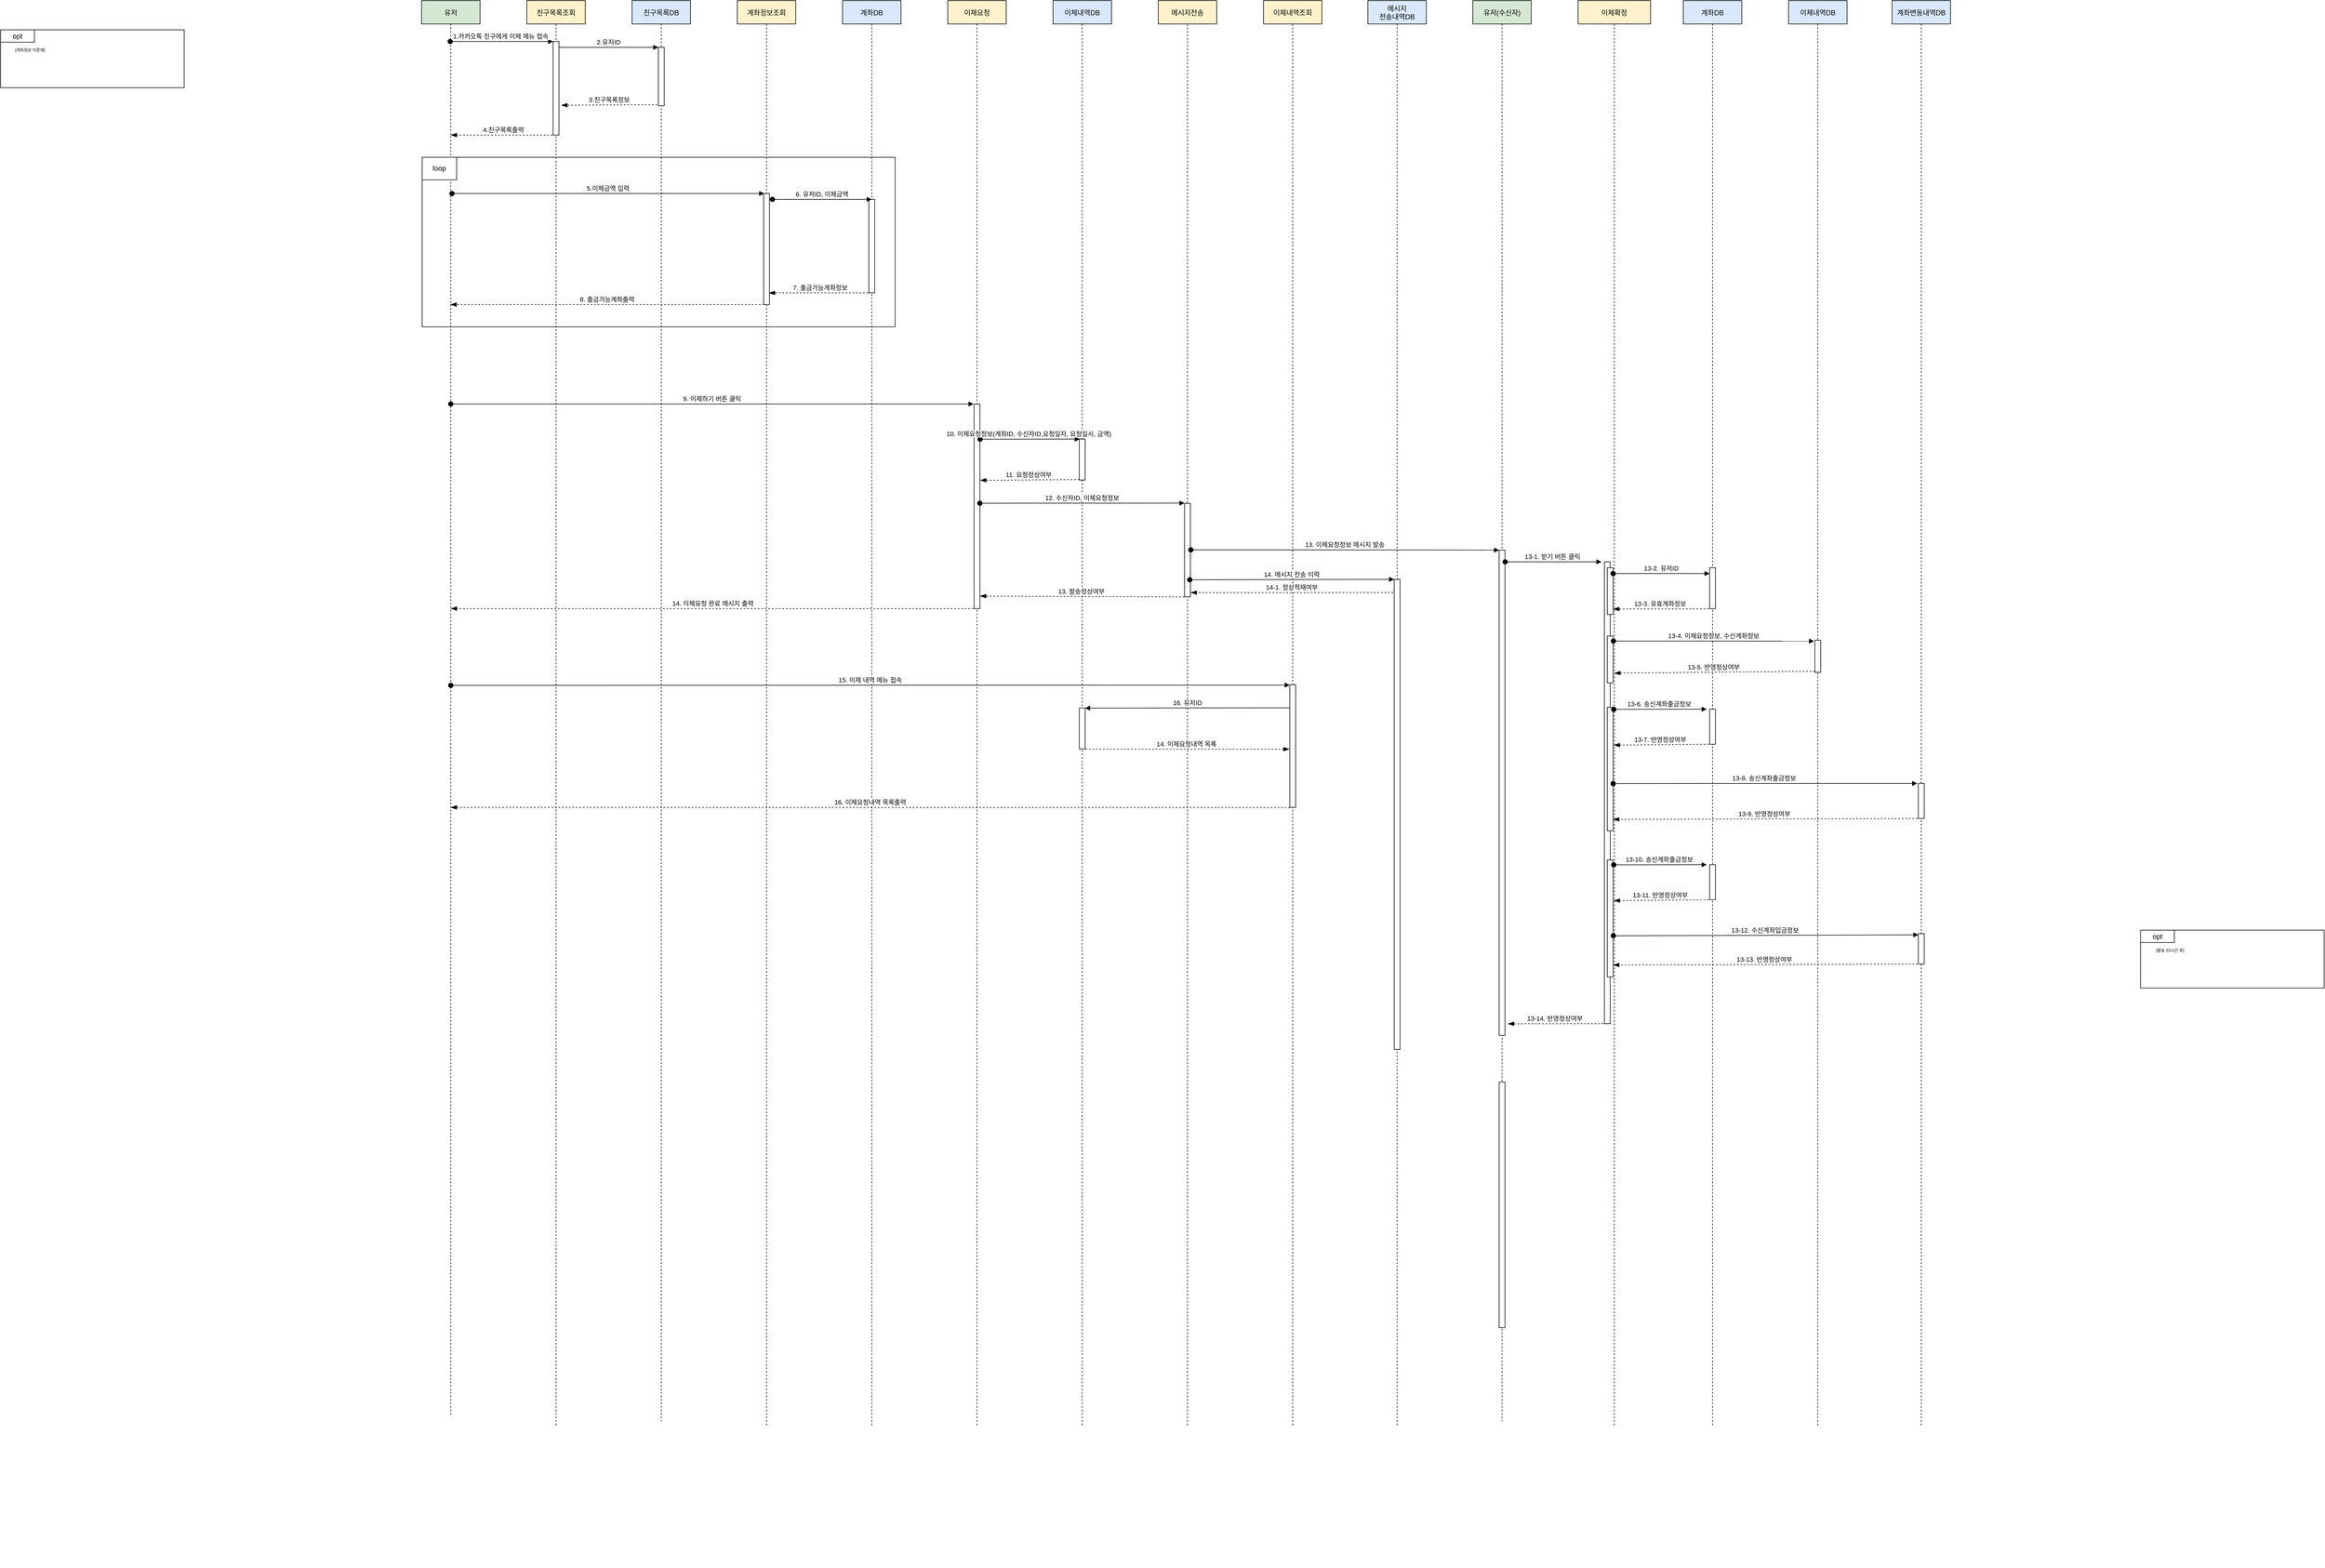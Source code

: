<mxfile version="20.3.2" type="github">
  <diagram id="kgpKYQtTHZ0yAKxKKP6v" name="Page-1">
    <mxGraphModel dx="4394" dy="1336" grid="1" gridSize="10" guides="1" tooltips="1" connect="1" arrows="1" fold="1" page="1" pageScale="1" pageWidth="850" pageHeight="1100" background="none" math="0" shadow="0">
      <root>
        <mxCell id="0" />
        <mxCell id="1" parent="0" />
        <mxCell id="3nuBFxr9cyL0pnOWT2aG-1" value="친구목록조회" style="shape=umlLifeline;perimeter=lifelinePerimeter;container=1;collapsible=0;recursiveResize=0;rounded=0;shadow=0;strokeWidth=1;fillColor=#fff2cc;strokeColor=default;" parent="1" vertex="1">
          <mxGeometry x="-200" y="80" width="100" height="2440" as="geometry" />
        </mxCell>
        <mxCell id="3nuBFxr9cyL0pnOWT2aG-2" value="" style="points=[];perimeter=orthogonalPerimeter;rounded=0;shadow=0;strokeWidth=1;" parent="3nuBFxr9cyL0pnOWT2aG-1" vertex="1">
          <mxGeometry x="45" y="70" width="10" height="160" as="geometry" />
        </mxCell>
        <mxCell id="3nuBFxr9cyL0pnOWT2aG-5" value="친구목록DB" style="shape=umlLifeline;perimeter=lifelinePerimeter;container=1;collapsible=0;recursiveResize=0;rounded=0;shadow=0;strokeWidth=1;fillColor=#dae8fc;strokeColor=default;" parent="1" vertex="1">
          <mxGeometry x="-20" y="80" width="100" height="2430" as="geometry" />
        </mxCell>
        <mxCell id="3nuBFxr9cyL0pnOWT2aG-6" value="" style="points=[];perimeter=orthogonalPerimeter;rounded=0;shadow=0;strokeWidth=1;" parent="3nuBFxr9cyL0pnOWT2aG-5" vertex="1">
          <mxGeometry x="45" y="80" width="10" height="100" as="geometry" />
        </mxCell>
        <mxCell id="3nuBFxr9cyL0pnOWT2aG-7" value="3.친구목록정보" style="verticalAlign=bottom;endArrow=blockThin;dashed=1;endSize=8;shadow=0;strokeWidth=1;exitX=-0.2;exitY=0.98;exitDx=0;exitDy=0;exitPerimeter=0;endFill=1;entryX=1.4;entryY=0.681;entryDx=0;entryDy=0;entryPerimeter=0;" parent="1" target="3nuBFxr9cyL0pnOWT2aG-2" edge="1">
          <mxGeometry relative="1" as="geometry">
            <mxPoint x="-140" y="258" as="targetPoint" />
            <mxPoint x="23" y="258" as="sourcePoint" />
          </mxGeometry>
        </mxCell>
        <mxCell id="3nuBFxr9cyL0pnOWT2aG-8" value="2.유저ID" style="verticalAlign=bottom;endArrow=block;entryX=0;entryY=0;shadow=0;strokeWidth=1;" parent="1" source="3nuBFxr9cyL0pnOWT2aG-2" target="3nuBFxr9cyL0pnOWT2aG-6" edge="1">
          <mxGeometry relative="1" as="geometry">
            <mxPoint x="-45" y="160" as="sourcePoint" />
          </mxGeometry>
        </mxCell>
        <mxCell id="CvV1-d97VzqDH3h47T7x-1" value="유저" style="shape=umlLifeline;perimeter=lifelinePerimeter;container=1;collapsible=0;recursiveResize=0;rounded=0;shadow=0;strokeWidth=1;fillColor=#d5e8d4;strokeColor=default;" vertex="1" parent="1">
          <mxGeometry x="-380" y="80" width="100" height="2420" as="geometry" />
        </mxCell>
        <mxCell id="CvV1-d97VzqDH3h47T7x-10" value="5.이체금액 입력" style="verticalAlign=bottom;startArrow=oval;endArrow=block;startSize=8;shadow=0;strokeWidth=1;exitX=0.4;exitY=0;exitDx=0;exitDy=0;exitPerimeter=0;entryX=0.1;entryY=0;entryDx=0;entryDy=0;entryPerimeter=0;" edge="1" parent="CvV1-d97VzqDH3h47T7x-1" target="CvV1-d97VzqDH3h47T7x-8">
          <mxGeometry relative="1" as="geometry">
            <mxPoint x="52" y="330" as="sourcePoint" />
            <mxPoint x="228" y="330" as="targetPoint" />
          </mxGeometry>
        </mxCell>
        <mxCell id="3nuBFxr9cyL0pnOWT2aG-3" value="1.카카오톡 친구에게 이체 메뉴 접속 " style="verticalAlign=bottom;startArrow=oval;endArrow=block;startSize=8;shadow=0;strokeWidth=1;exitX=0.4;exitY=0;exitDx=0;exitDy=0;exitPerimeter=0;" parent="1" target="3nuBFxr9cyL0pnOWT2aG-2" edge="1">
          <mxGeometry relative="1" as="geometry">
            <mxPoint x="-331" y="150" as="sourcePoint" />
          </mxGeometry>
        </mxCell>
        <mxCell id="CvV1-d97VzqDH3h47T7x-9" value="4.친구목록출력" style="verticalAlign=bottom;endArrow=blockThin;dashed=1;endSize=8;shadow=0;strokeWidth=1;endFill=1;" edge="1" parent="1" target="CvV1-d97VzqDH3h47T7x-1">
          <mxGeometry relative="1" as="geometry">
            <mxPoint x="-135" y="320" as="targetPoint" />
            <mxPoint x="-150" y="310" as="sourcePoint" />
          </mxGeometry>
        </mxCell>
        <mxCell id="CvV1-d97VzqDH3h47T7x-13" value="계좌정보조회" style="shape=umlLifeline;perimeter=lifelinePerimeter;container=1;collapsible=0;recursiveResize=0;rounded=0;shadow=0;strokeWidth=1;fillColor=#fff2cc;strokeColor=default;" vertex="1" parent="1">
          <mxGeometry x="160" y="80" width="100" height="2440" as="geometry" />
        </mxCell>
        <mxCell id="CvV1-d97VzqDH3h47T7x-8" value="" style="points=[];perimeter=orthogonalPerimeter;rounded=0;shadow=0;strokeWidth=1;" vertex="1" parent="CvV1-d97VzqDH3h47T7x-13">
          <mxGeometry x="45" y="330" width="10" height="190" as="geometry" />
        </mxCell>
        <mxCell id="CvV1-d97VzqDH3h47T7x-15" value="계좌DB" style="shape=umlLifeline;perimeter=lifelinePerimeter;container=1;collapsible=0;recursiveResize=0;rounded=0;shadow=0;strokeWidth=1;fillColor=#dae8fc;strokeColor=default;" vertex="1" parent="1">
          <mxGeometry x="340" y="80" width="100" height="2440" as="geometry" />
        </mxCell>
        <mxCell id="CvV1-d97VzqDH3h47T7x-16" value="" style="points=[];perimeter=orthogonalPerimeter;rounded=0;shadow=0;strokeWidth=1;" vertex="1" parent="CvV1-d97VzqDH3h47T7x-15">
          <mxGeometry x="45" y="340" width="10" height="160" as="geometry" />
        </mxCell>
        <mxCell id="CvV1-d97VzqDH3h47T7x-19" value="6. 유저ID, 이체금액" style="verticalAlign=bottom;startArrow=oval;endArrow=block;startSize=8;shadow=0;strokeWidth=1;entryX=0.5;entryY=0;entryDx=0;entryDy=0;entryPerimeter=0;" edge="1" parent="1" target="CvV1-d97VzqDH3h47T7x-16">
          <mxGeometry relative="1" as="geometry">
            <mxPoint x="220" y="420" as="sourcePoint" />
            <mxPoint x="774" y="450" as="targetPoint" />
          </mxGeometry>
        </mxCell>
        <mxCell id="CvV1-d97VzqDH3h47T7x-24" value="7. 출금가능계좌정보" style="verticalAlign=bottom;endArrow=blockThin;dashed=1;endSize=8;shadow=0;strokeWidth=1;entryX=0.9;entryY=0.869;entryDx=0;entryDy=0;entryPerimeter=0;exitX=0.5;exitY=1;exitDx=0;exitDy=0;exitPerimeter=0;endFill=1;" edge="1" parent="1">
          <mxGeometry relative="1" as="geometry">
            <mxPoint x="214" y="580.04" as="targetPoint" />
            <mxPoint x="390" y="580" as="sourcePoint" />
          </mxGeometry>
        </mxCell>
        <mxCell id="CvV1-d97VzqDH3h47T7x-25" value="8. 출금가능계좌출력" style="verticalAlign=bottom;endArrow=blockThin;dashed=1;endSize=8;shadow=0;strokeWidth=1;exitX=0.5;exitY=1;exitDx=0;exitDy=0;exitPerimeter=0;endFill=1;" edge="1" parent="1">
          <mxGeometry relative="1" as="geometry">
            <mxPoint x="-330.5" y="600" as="targetPoint" />
            <mxPoint x="206" y="600" as="sourcePoint" />
          </mxGeometry>
        </mxCell>
        <mxCell id="CvV1-d97VzqDH3h47T7x-55" value="" style="group" vertex="1" connectable="0" parent="1">
          <mxGeometry x="-379" y="348" width="809" height="290" as="geometry" />
        </mxCell>
        <mxCell id="CvV1-d97VzqDH3h47T7x-54" value="loop" style="whiteSpace=wrap;html=1;labelBackgroundColor=#FFFFFF;strokeWidth=1;fillColor=default;" vertex="1" parent="CvV1-d97VzqDH3h47T7x-55">
          <mxGeometry width="58.99" height="38.667" as="geometry" />
        </mxCell>
        <mxCell id="CvV1-d97VzqDH3h47T7x-53" value="" style="whiteSpace=wrap;html=1;labelBackgroundColor=#FFFFFF;strokeWidth=1;fillColor=none;" vertex="1" parent="CvV1-d97VzqDH3h47T7x-55">
          <mxGeometry width="809" height="290" as="geometry" />
        </mxCell>
        <mxCell id="CvV1-d97VzqDH3h47T7x-63" value="9. 이체하기 버튼 클릭" style="verticalAlign=bottom;startArrow=oval;endArrow=block;startSize=8;shadow=0;strokeWidth=1;exitX=0.4;exitY=0;exitDx=0;exitDy=0;exitPerimeter=0;entryX=-0.1;entryY=0;entryDx=0;entryDy=0;entryPerimeter=0;" edge="1" parent="1" target="CvV1-d97VzqDH3h47T7x-65">
          <mxGeometry relative="1" as="geometry">
            <mxPoint x="-330" y="770" as="sourcePoint" />
            <mxPoint x="-154" y="770" as="targetPoint" />
          </mxGeometry>
        </mxCell>
        <mxCell id="CvV1-d97VzqDH3h47T7x-77" value="14. 이체요청 완료 메시지 출력 " style="verticalAlign=bottom;endArrow=blockThin;dashed=1;endSize=8;shadow=0;strokeWidth=1;exitX=0.5;exitY=1;exitDx=0;exitDy=0;exitPerimeter=0;endFill=1;" edge="1" parent="1" source="CvV1-d97VzqDH3h47T7x-65" target="CvV1-d97VzqDH3h47T7x-1">
          <mxGeometry relative="1" as="geometry">
            <mxPoint x="392.0" y="1120.45" as="targetPoint" />
            <mxPoint x="740.85" y="1120" as="sourcePoint" />
          </mxGeometry>
        </mxCell>
        <mxCell id="CvV1-d97VzqDH3h47T7x-79" value="15. 이체 내역 메뉴 접속" style="verticalAlign=bottom;startArrow=oval;endArrow=block;startSize=8;shadow=0;strokeWidth=1;exitX=0.5;exitY=0.484;exitDx=0;exitDy=0;exitPerimeter=0;entryX=-0.015;entryY=0.004;entryDx=0;entryDy=0;entryPerimeter=0;" edge="1" parent="1" source="CvV1-d97VzqDH3h47T7x-1" target="CvV1-d97VzqDH3h47T7x-82">
          <mxGeometry relative="1" as="geometry">
            <mxPoint x="-327" y="1250" as="sourcePoint" />
            <mxPoint x="747" y="1250" as="targetPoint" />
          </mxGeometry>
        </mxCell>
        <mxCell id="CvV1-d97VzqDH3h47T7x-87" value="16. 이체요청내역 목록출력" style="verticalAlign=bottom;endArrow=blockThin;dashed=1;endSize=8;shadow=0;strokeWidth=1;endFill=1;exitX=0;exitY=1.001;exitDx=0;exitDy=0;exitPerimeter=0;" edge="1" parent="1" source="CvV1-d97VzqDH3h47T7x-82">
          <mxGeometry relative="1" as="geometry">
            <mxPoint x="-330" y="1460" as="targetPoint" />
            <mxPoint x="1410" y="1460" as="sourcePoint" />
          </mxGeometry>
        </mxCell>
        <mxCell id="CvV1-d97VzqDH3h47T7x-56" value="" style="group" vertex="1" connectable="0" parent="1">
          <mxGeometry x="-1100" y="130" width="314" height="99" as="geometry" />
        </mxCell>
        <mxCell id="CvV1-d97VzqDH3h47T7x-58" value="opt" style="whiteSpace=wrap;html=1;labelBackgroundColor=#FFFFFF;strokeWidth=1;fillColor=default;" vertex="1" parent="CvV1-d97VzqDH3h47T7x-56">
          <mxGeometry width="57.842" height="21.214" as="geometry" />
        </mxCell>
        <mxCell id="CvV1-d97VzqDH3h47T7x-61" value="" style="group" vertex="1" connectable="0" parent="CvV1-d97VzqDH3h47T7x-56">
          <mxGeometry width="314.0" height="99.0" as="geometry" />
        </mxCell>
        <mxCell id="CvV1-d97VzqDH3h47T7x-57" value="" style="whiteSpace=wrap;html=1;labelBackgroundColor=#FFFFFF;strokeWidth=1;fillColor=none;" vertex="1" parent="CvV1-d97VzqDH3h47T7x-61">
          <mxGeometry width="314.0" height="99.0" as="geometry" />
        </mxCell>
        <mxCell id="CvV1-d97VzqDH3h47T7x-60" value="[계좌정보 미존재]" style="text;html=1;align=center;verticalAlign=middle;resizable=0;points=[];autosize=1;strokeColor=none;fillColor=none;fontSize=7;" vertex="1" parent="CvV1-d97VzqDH3h47T7x-61">
          <mxGeometry y="20.114" width="100" height="30" as="geometry" />
        </mxCell>
        <mxCell id="CvV1-d97VzqDH3h47T7x-135" value="" style="group" vertex="1" connectable="0" parent="1">
          <mxGeometry x="520" y="80" width="2030" height="2680" as="geometry" />
        </mxCell>
        <mxCell id="CvV1-d97VzqDH3h47T7x-64" value="이체요청" style="shape=umlLifeline;perimeter=lifelinePerimeter;container=1;collapsible=0;recursiveResize=0;rounded=0;shadow=0;strokeWidth=1;fillColor=#fff2cc;strokeColor=default;" vertex="1" parent="CvV1-d97VzqDH3h47T7x-135">
          <mxGeometry width="100" height="2440" as="geometry" />
        </mxCell>
        <mxCell id="CvV1-d97VzqDH3h47T7x-65" value="" style="points=[];perimeter=orthogonalPerimeter;rounded=0;shadow=0;strokeWidth=1;" vertex="1" parent="CvV1-d97VzqDH3h47T7x-64">
          <mxGeometry x="45" y="690" width="10" height="350" as="geometry" />
        </mxCell>
        <mxCell id="CvV1-d97VzqDH3h47T7x-66" value="이체내역DB" style="shape=umlLifeline;perimeter=lifelinePerimeter;container=1;collapsible=0;recursiveResize=0;rounded=0;shadow=0;strokeWidth=1;fillColor=#dae8fc;strokeColor=default;" vertex="1" parent="CvV1-d97VzqDH3h47T7x-135">
          <mxGeometry x="180" width="100" height="2440" as="geometry" />
        </mxCell>
        <mxCell id="CvV1-d97VzqDH3h47T7x-67" value="" style="points=[];perimeter=orthogonalPerimeter;rounded=0;shadow=0;strokeWidth=1;" vertex="1" parent="CvV1-d97VzqDH3h47T7x-66">
          <mxGeometry x="45" y="750" width="10" height="70" as="geometry" />
        </mxCell>
        <mxCell id="CvV1-d97VzqDH3h47T7x-84" value="" style="points=[];perimeter=orthogonalPerimeter;rounded=0;shadow=0;strokeWidth=1;" vertex="1" parent="CvV1-d97VzqDH3h47T7x-66">
          <mxGeometry x="45" y="1210" width="10" height="70" as="geometry" />
        </mxCell>
        <mxCell id="CvV1-d97VzqDH3h47T7x-68" value="메시지전송" style="shape=umlLifeline;perimeter=lifelinePerimeter;container=1;collapsible=0;recursiveResize=0;rounded=0;shadow=0;strokeWidth=1;fillColor=#fff2cc;strokeColor=default;" vertex="1" parent="CvV1-d97VzqDH3h47T7x-135">
          <mxGeometry x="360" width="100" height="2440" as="geometry" />
        </mxCell>
        <mxCell id="CvV1-d97VzqDH3h47T7x-69" value="" style="points=[];perimeter=orthogonalPerimeter;rounded=0;shadow=0;strokeWidth=1;" vertex="1" parent="CvV1-d97VzqDH3h47T7x-68">
          <mxGeometry x="45" y="860" width="10" height="160" as="geometry" />
        </mxCell>
        <mxCell id="CvV1-d97VzqDH3h47T7x-71" value="10. 이체요청정보(계좌ID, 수신자ID,요청일자, 요청일시, 금액) " style="verticalAlign=bottom;startArrow=oval;endArrow=block;startSize=8;shadow=0;strokeWidth=1;exitX=1.031;exitY=0.172;exitDx=0;exitDy=0;exitPerimeter=0;entryX=0.068;entryY=0;entryDx=0;entryDy=0;entryPerimeter=0;" edge="1" parent="CvV1-d97VzqDH3h47T7x-135" source="CvV1-d97VzqDH3h47T7x-65" target="CvV1-d97VzqDH3h47T7x-67">
          <mxGeometry relative="1" as="geometry">
            <mxPoint x="60" y="750" as="sourcePoint" />
            <mxPoint x="230" y="750" as="targetPoint" />
          </mxGeometry>
        </mxCell>
        <mxCell id="CvV1-d97VzqDH3h47T7x-72" value="12. 수신자ID, 이체요청정보" style="verticalAlign=bottom;startArrow=oval;endArrow=block;startSize=8;shadow=0;strokeWidth=1;exitX=0.986;exitY=0.485;exitDx=0;exitDy=0;exitPerimeter=0;entryX=-0.014;entryY=-0.003;entryDx=0;entryDy=0;entryPerimeter=0;" edge="1" parent="CvV1-d97VzqDH3h47T7x-135" source="CvV1-d97VzqDH3h47T7x-65" target="CvV1-d97VzqDH3h47T7x-69">
          <mxGeometry relative="1" as="geometry">
            <mxPoint x="65.31" y="860.2" as="sourcePoint" />
            <mxPoint x="235.68" y="860" as="targetPoint" />
          </mxGeometry>
        </mxCell>
        <mxCell id="CvV1-d97VzqDH3h47T7x-73" value="11. 요청정상여부 " style="verticalAlign=bottom;endArrow=blockThin;dashed=1;endSize=8;shadow=0;strokeWidth=1;exitX=0.009;exitY=0.991;exitDx=0;exitDy=0;exitPerimeter=0;endFill=1;entryX=1.036;entryY=0.373;entryDx=0;entryDy=0;entryPerimeter=0;" edge="1" parent="CvV1-d97VzqDH3h47T7x-135" source="CvV1-d97VzqDH3h47T7x-67" target="CvV1-d97VzqDH3h47T7x-65">
          <mxGeometry relative="1" as="geometry">
            <mxPoint x="60" y="820" as="targetPoint" />
            <mxPoint x="225" y="818.82" as="sourcePoint" />
          </mxGeometry>
        </mxCell>
        <mxCell id="CvV1-d97VzqDH3h47T7x-74" value="유저(수신자)" style="shape=umlLifeline;perimeter=lifelinePerimeter;container=1;collapsible=0;recursiveResize=0;rounded=0;shadow=0;strokeWidth=1;fillColor=#d5e8d4;strokeColor=default;" vertex="1" parent="CvV1-d97VzqDH3h47T7x-135">
          <mxGeometry x="898" width="100" height="2430" as="geometry" />
        </mxCell>
        <mxCell id="CvV1-d97VzqDH3h47T7x-88" value="" style="points=[];perimeter=orthogonalPerimeter;rounded=0;shadow=0;strokeWidth=1;" vertex="1" parent="CvV1-d97VzqDH3h47T7x-74">
          <mxGeometry x="45" y="940" width="10" height="830" as="geometry" />
        </mxCell>
        <mxCell id="CvV1-d97VzqDH3h47T7x-76" value="13. 발송정상여부 " style="verticalAlign=bottom;endArrow=blockThin;dashed=1;endSize=8;shadow=0;strokeWidth=1;exitX=0.008;exitY=1;exitDx=0;exitDy=0;exitPerimeter=0;endFill=1;entryX=1.012;entryY=0.939;entryDx=0;entryDy=0;entryPerimeter=0;" edge="1" parent="CvV1-d97VzqDH3h47T7x-135" source="CvV1-d97VzqDH3h47T7x-69" target="CvV1-d97VzqDH3h47T7x-65">
          <mxGeometry relative="1" as="geometry">
            <mxPoint x="150" y="931" as="targetPoint" />
            <mxPoint x="399.73" y="930.0" as="sourcePoint" />
          </mxGeometry>
        </mxCell>
        <mxCell id="CvV1-d97VzqDH3h47T7x-81" value="이체내역조회" style="shape=umlLifeline;perimeter=lifelinePerimeter;container=1;collapsible=0;recursiveResize=0;rounded=0;shadow=0;strokeWidth=1;fillColor=#fff2cc;strokeColor=default;" vertex="1" parent="CvV1-d97VzqDH3h47T7x-135">
          <mxGeometry x="540" width="100" height="2440" as="geometry" />
        </mxCell>
        <mxCell id="CvV1-d97VzqDH3h47T7x-82" value="" style="points=[];perimeter=orthogonalPerimeter;rounded=0;shadow=0;strokeWidth=1;" vertex="1" parent="CvV1-d97VzqDH3h47T7x-81">
          <mxGeometry x="45" y="1170" width="10" height="210" as="geometry" />
        </mxCell>
        <mxCell id="CvV1-d97VzqDH3h47T7x-83" value="16. 유저ID" style="verticalAlign=bottom;startArrow=none;endArrow=block;startSize=8;shadow=0;strokeWidth=1;exitX=0.002;exitY=0.189;exitDx=0;exitDy=0;exitPerimeter=0;entryX=0.99;entryY=0.002;entryDx=0;entryDy=0;entryPerimeter=0;startFill=0;" edge="1" parent="CvV1-d97VzqDH3h47T7x-135" source="CvV1-d97VzqDH3h47T7x-82" target="CvV1-d97VzqDH3h47T7x-84">
          <mxGeometry relative="1" as="geometry">
            <mxPoint x="-1020" y="1181.28" as="sourcePoint" />
            <mxPoint x="340" y="1210" as="targetPoint" />
          </mxGeometry>
        </mxCell>
        <mxCell id="CvV1-d97VzqDH3h47T7x-85" value="14. 이체요청내역 목록 " style="verticalAlign=bottom;endArrow=blockThin;dashed=1;endSize=8;shadow=0;strokeWidth=1;exitX=1.047;exitY=1.008;exitDx=0;exitDy=0;exitPerimeter=0;endFill=1;entryX=-0.049;entryY=0.526;entryDx=0;entryDy=0;entryPerimeter=0;" edge="1" parent="CvV1-d97VzqDH3h47T7x-135" source="CvV1-d97VzqDH3h47T7x-84" target="CvV1-d97VzqDH3h47T7x-82">
          <mxGeometry relative="1" as="geometry">
            <mxPoint x="-140" y="1330.45" as="targetPoint" />
            <mxPoint x="208.85" y="1330" as="sourcePoint" />
          </mxGeometry>
        </mxCell>
        <mxCell id="CvV1-d97VzqDH3h47T7x-89" value="이체확정" style="shape=umlLifeline;perimeter=lifelinePerimeter;container=1;collapsible=0;recursiveResize=0;rounded=0;shadow=0;strokeWidth=1;fillColor=#fff2cc;strokeColor=default;" vertex="1" parent="CvV1-d97VzqDH3h47T7x-135">
          <mxGeometry x="1078" width="124.0" height="2440" as="geometry" />
        </mxCell>
        <mxCell id="CvV1-d97VzqDH3h47T7x-90" value="" style="points=[];perimeter=orthogonalPerimeter;rounded=0;shadow=0;strokeWidth=1;" vertex="1" parent="CvV1-d97VzqDH3h47T7x-89">
          <mxGeometry x="45" y="960" width="10" height="790" as="geometry" />
        </mxCell>
        <mxCell id="CvV1-d97VzqDH3h47T7x-94" value="" style="points=[];perimeter=orthogonalPerimeter;rounded=0;shadow=0;strokeWidth=1;" vertex="1" parent="CvV1-d97VzqDH3h47T7x-89">
          <mxGeometry x="50" y="970" width="10" height="80" as="geometry" />
        </mxCell>
        <mxCell id="CvV1-d97VzqDH3h47T7x-114" value="" style="points=[];perimeter=orthogonalPerimeter;rounded=0;shadow=0;strokeWidth=1;" vertex="1" parent="CvV1-d97VzqDH3h47T7x-89">
          <mxGeometry x="50" y="1209" width="10" height="211" as="geometry" />
        </mxCell>
        <mxCell id="CvV1-d97VzqDH3h47T7x-124" value="" style="points=[];perimeter=orthogonalPerimeter;rounded=0;shadow=0;strokeWidth=1;" vertex="1" parent="CvV1-d97VzqDH3h47T7x-89">
          <mxGeometry x="50" y="1470" width="10" height="200" as="geometry" />
        </mxCell>
        <mxCell id="CvV1-d97VzqDH3h47T7x-91" value="13-1. 받기 버튼 클릭 " style="verticalAlign=bottom;startArrow=oval;endArrow=block;startSize=8;shadow=0;strokeWidth=1;exitX=1.071;exitY=0.235;exitDx=0;exitDy=0;exitPerimeter=0;" edge="1" parent="CvV1-d97VzqDH3h47T7x-135">
          <mxGeometry relative="1" as="geometry">
            <mxPoint x="953.35" y="960.0" as="sourcePoint" />
            <mxPoint x="1118" y="960" as="targetPoint" />
          </mxGeometry>
        </mxCell>
        <mxCell id="CvV1-d97VzqDH3h47T7x-92" value="계좌DB" style="shape=umlLifeline;perimeter=lifelinePerimeter;container=1;collapsible=0;recursiveResize=0;rounded=0;shadow=0;strokeWidth=1;labelBackgroundColor=none;fillColor=#dae8fc;strokeColor=default;" vertex="1" parent="CvV1-d97VzqDH3h47T7x-135">
          <mxGeometry x="1258" width="100" height="2440" as="geometry" />
        </mxCell>
        <mxCell id="CvV1-d97VzqDH3h47T7x-93" value="" style="points=[];perimeter=orthogonalPerimeter;rounded=0;shadow=0;strokeWidth=1;" vertex="1" parent="CvV1-d97VzqDH3h47T7x-92">
          <mxGeometry x="45" y="970" width="10" height="70" as="geometry" />
        </mxCell>
        <mxCell id="CvV1-d97VzqDH3h47T7x-126" value="13-12. 수신계좌입금정보 " style="verticalAlign=bottom;startArrow=oval;endArrow=block;startSize=8;shadow=0;strokeWidth=1;exitX=1.049;exitY=0.244;exitDx=0;exitDy=0;exitPerimeter=0;entryX=-0.038;entryY=0.124;entryDx=0;entryDy=0;entryPerimeter=0;" edge="1" parent="CvV1-d97VzqDH3h47T7x-92">
          <mxGeometry relative="1" as="geometry">
            <mxPoint x="-119.62" y="1599.58" as="sourcePoint" />
            <mxPoint x="402.0" y="1598" as="targetPoint" />
          </mxGeometry>
        </mxCell>
        <mxCell id="CvV1-d97VzqDH3h47T7x-127" value="13-13. 반영정상여부 " style="verticalAlign=bottom;endArrow=blockThin;dashed=1;endSize=8;shadow=0;strokeWidth=1;endFill=1;entryX=1.014;entryY=0.884;entryDx=0;entryDy=0;entryPerimeter=0;exitX=-0.128;exitY=1;exitDx=0;exitDy=0;exitPerimeter=0;" edge="1" parent="CvV1-d97VzqDH3h47T7x-92">
          <mxGeometry relative="1" as="geometry">
            <mxPoint x="-120" y="1649.54" as="targetPoint" />
            <mxPoint x="400.72" y="1648" as="sourcePoint" />
          </mxGeometry>
        </mxCell>
        <mxCell id="CvV1-d97VzqDH3h47T7x-95" value="13-2. 유저ID" style="verticalAlign=bottom;startArrow=oval;endArrow=block;startSize=8;shadow=0;strokeWidth=1;exitX=1.071;exitY=0.235;exitDx=0;exitDy=0;exitPerimeter=0;entryX=-0.006;entryY=0.143;entryDx=0;entryDy=0;entryPerimeter=0;" edge="1" parent="CvV1-d97VzqDH3h47T7x-135" target="CvV1-d97VzqDH3h47T7x-93">
          <mxGeometry relative="1" as="geometry">
            <mxPoint x="1138" y="980.0" as="sourcePoint" />
            <mxPoint x="1308.29" y="980.16" as="targetPoint" />
          </mxGeometry>
        </mxCell>
        <mxCell id="CvV1-d97VzqDH3h47T7x-96" value="13-3. 유효계좌정보 " style="verticalAlign=bottom;endArrow=blockThin;dashed=1;endSize=8;shadow=0;strokeWidth=1;endFill=1;exitX=-0.15;exitY=1.007;exitDx=0;exitDy=0;exitPerimeter=0;entryX=1.014;entryY=0.884;entryDx=0;entryDy=0;entryPerimeter=0;" edge="1" parent="CvV1-d97VzqDH3h47T7x-135" source="CvV1-d97VzqDH3h47T7x-93" target="CvV1-d97VzqDH3h47T7x-94">
          <mxGeometry relative="1" as="geometry">
            <mxPoint x="1138" y="1040" as="targetPoint" />
            <mxPoint x="1503" y="1050.21" as="sourcePoint" />
          </mxGeometry>
        </mxCell>
        <mxCell id="CvV1-d97VzqDH3h47T7x-103" value="" style="points=[];perimeter=orthogonalPerimeter;rounded=0;shadow=0;strokeWidth=1;" vertex="1" parent="CvV1-d97VzqDH3h47T7x-135">
          <mxGeometry x="1128" y="1087" width="10" height="80" as="geometry" />
        </mxCell>
        <mxCell id="CvV1-d97VzqDH3h47T7x-105" value="13-14. 반영정상여부 " style="verticalAlign=bottom;endArrow=blockThin;dashed=1;endSize=8;shadow=0;strokeWidth=1;endFill=1;exitX=-0.15;exitY=1.007;exitDx=0;exitDy=0;exitPerimeter=0;entryX=1.014;entryY=0.884;entryDx=0;entryDy=0;entryPerimeter=0;" edge="1" parent="CvV1-d97VzqDH3h47T7x-135">
          <mxGeometry relative="1" as="geometry">
            <mxPoint x="958.0" y="1750.23" as="targetPoint" />
            <mxPoint x="1121.36" y="1750.0" as="sourcePoint" />
          </mxGeometry>
        </mxCell>
        <mxCell id="CvV1-d97VzqDH3h47T7x-106" value="이체내역DB" style="shape=umlLifeline;perimeter=lifelinePerimeter;container=1;collapsible=0;recursiveResize=0;rounded=0;shadow=0;strokeWidth=1;fillColor=#dae8fc;strokeColor=default;" vertex="1" parent="CvV1-d97VzqDH3h47T7x-135">
          <mxGeometry x="1438" width="100" height="2440" as="geometry" />
        </mxCell>
        <mxCell id="CvV1-d97VzqDH3h47T7x-108" value="" style="points=[];perimeter=orthogonalPerimeter;rounded=0;shadow=0;strokeWidth=1;" vertex="1" parent="CvV1-d97VzqDH3h47T7x-106">
          <mxGeometry x="45" y="1094" width="10" height="55" as="geometry" />
        </mxCell>
        <mxCell id="CvV1-d97VzqDH3h47T7x-109" value="13-4. 이체요청정보, 수신계좌정보" style="verticalAlign=bottom;startArrow=oval;endArrow=block;startSize=8;shadow=0;strokeWidth=1;exitX=1.049;exitY=0.244;exitDx=0;exitDy=0;exitPerimeter=0;entryX=-0.133;entryY=0.029;entryDx=0;entryDy=0;entryPerimeter=0;" edge="1" parent="CvV1-d97VzqDH3h47T7x-135" target="CvV1-d97VzqDH3h47T7x-108">
          <mxGeometry relative="1" as="geometry">
            <mxPoint x="1138.49" y="1095.52" as="sourcePoint" />
            <mxPoint x="1303.0" y="1095.01" as="targetPoint" />
          </mxGeometry>
        </mxCell>
        <mxCell id="CvV1-d97VzqDH3h47T7x-110" value="계좌변동내역DB" style="shape=umlLifeline;perimeter=lifelinePerimeter;container=1;collapsible=0;recursiveResize=0;rounded=0;shadow=0;strokeWidth=1;fillColor=#dae8fc;strokeColor=default;" vertex="1" parent="CvV1-d97VzqDH3h47T7x-135">
          <mxGeometry x="1615" width="100" height="2440" as="geometry" />
        </mxCell>
        <mxCell id="CvV1-d97VzqDH3h47T7x-111" value="" style="points=[];perimeter=orthogonalPerimeter;rounded=0;shadow=0;strokeWidth=1;" vertex="1" parent="CvV1-d97VzqDH3h47T7x-110">
          <mxGeometry x="45" y="1339" width="10" height="60" as="geometry" />
        </mxCell>
        <mxCell id="CvV1-d97VzqDH3h47T7x-125" value="" style="points=[];perimeter=orthogonalPerimeter;rounded=0;shadow=0;strokeWidth=1;" vertex="1" parent="CvV1-d97VzqDH3h47T7x-110">
          <mxGeometry x="45" y="1596" width="10" height="52" as="geometry" />
        </mxCell>
        <mxCell id="CvV1-d97VzqDH3h47T7x-112" value="13-5. 반영정상여부 " style="verticalAlign=bottom;endArrow=blockThin;dashed=1;endSize=8;shadow=0;strokeWidth=1;endFill=1;entryX=1.2;entryY=0.792;entryDx=0;entryDy=0;entryPerimeter=0;exitX=0.002;exitY=0.967;exitDx=0;exitDy=0;exitPerimeter=0;" edge="1" parent="CvV1-d97VzqDH3h47T7x-135" source="CvV1-d97VzqDH3h47T7x-108" target="CvV1-d97VzqDH3h47T7x-103">
          <mxGeometry relative="1" as="geometry">
            <mxPoint x="1138.0" y="1145.23" as="targetPoint" />
            <mxPoint x="1301.36" y="1145.0" as="sourcePoint" />
          </mxGeometry>
        </mxCell>
        <mxCell id="CvV1-d97VzqDH3h47T7x-115" value="13-8. 송신계좌출금정보 " style="verticalAlign=bottom;startArrow=oval;endArrow=block;startSize=8;shadow=0;strokeWidth=1;exitX=1.049;exitY=0.244;exitDx=0;exitDy=0;exitPerimeter=0;" edge="1" parent="CvV1-d97VzqDH3h47T7x-135">
          <mxGeometry relative="1" as="geometry">
            <mxPoint x="1138.0" y="1339.26" as="sourcePoint" />
            <mxPoint x="1658" y="1339" as="targetPoint" />
          </mxGeometry>
        </mxCell>
        <mxCell id="CvV1-d97VzqDH3h47T7x-117" value="13-9. 반영정상여부 " style="verticalAlign=bottom;endArrow=blockThin;dashed=1;endSize=8;shadow=0;strokeWidth=1;endFill=1;entryX=1.014;entryY=0.884;entryDx=0;entryDy=0;entryPerimeter=0;exitX=-0.128;exitY=1;exitDx=0;exitDy=0;exitPerimeter=0;" edge="1" parent="CvV1-d97VzqDH3h47T7x-135" source="CvV1-d97VzqDH3h47T7x-111">
          <mxGeometry relative="1" as="geometry">
            <mxPoint x="1138" y="1400.54" as="targetPoint" />
            <mxPoint x="1483.02" y="1399" as="sourcePoint" />
          </mxGeometry>
        </mxCell>
        <mxCell id="CvV1-d97VzqDH3h47T7x-144" value="" style="points=[];perimeter=orthogonalPerimeter;rounded=0;shadow=0;strokeWidth=1;" vertex="1" parent="CvV1-d97VzqDH3h47T7x-135">
          <mxGeometry x="943" y="1850" width="10" height="420" as="geometry" />
        </mxCell>
        <mxCell id="CvV1-d97VzqDH3h47T7x-147" value="메시지&#xa;전송내역DB" style="shape=umlLifeline;perimeter=lifelinePerimeter;container=1;collapsible=0;recursiveResize=0;rounded=0;shadow=0;strokeWidth=1;fillColor=#dae8fc;strokeColor=default;" vertex="1" parent="CvV1-d97VzqDH3h47T7x-135">
          <mxGeometry x="718.5" width="100" height="2440" as="geometry" />
        </mxCell>
        <mxCell id="CvV1-d97VzqDH3h47T7x-148" value="" style="points=[];perimeter=orthogonalPerimeter;rounded=0;shadow=0;strokeWidth=1;" vertex="1" parent="CvV1-d97VzqDH3h47T7x-147">
          <mxGeometry x="45" y="990" width="10" height="804" as="geometry" />
        </mxCell>
        <mxCell id="CvV1-d97VzqDH3h47T7x-75" value="13. 이체요청정보 메시지 발송" style="verticalAlign=bottom;startArrow=oval;endArrow=block;startSize=8;shadow=0;strokeWidth=1;exitX=1.071;exitY=0.235;exitDx=0;exitDy=0;exitPerimeter=0;entryX=0;entryY=0.001;entryDx=0;entryDy=0;entryPerimeter=0;" edge="1" parent="CvV1-d97VzqDH3h47T7x-135">
          <mxGeometry relative="1" as="geometry">
            <mxPoint x="415.71" y="939.45" as="sourcePoint" />
            <mxPoint x="943" y="939.89" as="targetPoint" />
          </mxGeometry>
        </mxCell>
        <mxCell id="CvV1-d97VzqDH3h47T7x-150" value="14. 메시지 전송 이력" style="verticalAlign=bottom;startArrow=oval;endArrow=block;startSize=8;shadow=0;strokeWidth=1;exitX=0.539;exitY=0.406;exitDx=0;exitDy=0;exitPerimeter=0;entryX=-0.015;entryY=0;entryDx=0;entryDy=0;entryPerimeter=0;" edge="1" parent="CvV1-d97VzqDH3h47T7x-135" source="CvV1-d97VzqDH3h47T7x-68" target="CvV1-d97VzqDH3h47T7x-148">
          <mxGeometry relative="1" as="geometry">
            <mxPoint x="415.71" y="878.0" as="sourcePoint" />
            <mxPoint x="943" y="878.44" as="targetPoint" />
          </mxGeometry>
        </mxCell>
        <mxCell id="CvV1-d97VzqDH3h47T7x-152" value="14-1. 정상적재여부" style="verticalAlign=bottom;endArrow=blockThin;dashed=1;endSize=8;shadow=0;strokeWidth=1;endFill=1;entryX=1.044;entryY=0.954;entryDx=0;entryDy=0;entryPerimeter=0;exitX=-0.15;exitY=0.028;exitDx=0;exitDy=0;exitPerimeter=0;" edge="1" parent="CvV1-d97VzqDH3h47T7x-135" source="CvV1-d97VzqDH3h47T7x-148" target="CvV1-d97VzqDH3h47T7x-69">
          <mxGeometry relative="1" as="geometry">
            <mxPoint x="420" y="1013" as="targetPoint" />
            <mxPoint x="760" y="1013" as="sourcePoint" />
          </mxGeometry>
        </mxCell>
        <mxCell id="CvV1-d97VzqDH3h47T7x-137" value="" style="points=[];perimeter=orthogonalPerimeter;rounded=0;shadow=0;strokeWidth=1;" vertex="1" parent="1">
          <mxGeometry x="1823" y="1292" width="10" height="60" as="geometry" />
        </mxCell>
        <mxCell id="CvV1-d97VzqDH3h47T7x-138" value="13-6. 송신계좌출금정보 " style="verticalAlign=bottom;startArrow=oval;endArrow=block;startSize=8;shadow=0;strokeWidth=1;exitX=1.049;exitY=0.244;exitDx=0;exitDy=0;exitPerimeter=0;" edge="1" parent="1">
          <mxGeometry relative="1" as="geometry">
            <mxPoint x="1659.0" y="1292.26" as="sourcePoint" />
            <mxPoint x="1818" y="1292" as="targetPoint" />
          </mxGeometry>
        </mxCell>
        <mxCell id="CvV1-d97VzqDH3h47T7x-139" value="13-7. 반영정상여부 " style="verticalAlign=bottom;endArrow=blockThin;dashed=1;endSize=8;shadow=0;strokeWidth=1;endFill=1;entryX=1.014;entryY=0.884;entryDx=0;entryDy=0;entryPerimeter=0;exitX=-0.128;exitY=1;exitDx=0;exitDy=0;exitPerimeter=0;" edge="1" parent="1" source="CvV1-d97VzqDH3h47T7x-137">
          <mxGeometry relative="1" as="geometry">
            <mxPoint x="1659" y="1353.54" as="targetPoint" />
            <mxPoint x="1484.02" y="1272" as="sourcePoint" />
          </mxGeometry>
        </mxCell>
        <mxCell id="CvV1-d97VzqDH3h47T7x-140" value="" style="points=[];perimeter=orthogonalPerimeter;rounded=0;shadow=0;strokeWidth=1;" vertex="1" parent="1">
          <mxGeometry x="1823" y="1558" width="10" height="60" as="geometry" />
        </mxCell>
        <mxCell id="CvV1-d97VzqDH3h47T7x-141" value="13-10. 송신계좌출금정보 " style="verticalAlign=bottom;startArrow=oval;endArrow=block;startSize=8;shadow=0;strokeWidth=1;exitX=1.049;exitY=0.244;exitDx=0;exitDy=0;exitPerimeter=0;" edge="1" parent="1">
          <mxGeometry relative="1" as="geometry">
            <mxPoint x="1659.0" y="1558.26" as="sourcePoint" />
            <mxPoint x="1818" y="1558" as="targetPoint" />
          </mxGeometry>
        </mxCell>
        <mxCell id="CvV1-d97VzqDH3h47T7x-142" value="13-11. 반영정상여부 " style="verticalAlign=bottom;endArrow=blockThin;dashed=1;endSize=8;shadow=0;strokeWidth=1;endFill=1;entryX=1.014;entryY=0.884;entryDx=0;entryDy=0;entryPerimeter=0;exitX=-0.128;exitY=1;exitDx=0;exitDy=0;exitPerimeter=0;" edge="1" parent="1" source="CvV1-d97VzqDH3h47T7x-140">
          <mxGeometry relative="1" as="geometry">
            <mxPoint x="1659" y="1619.54" as="targetPoint" />
            <mxPoint x="1484.02" y="1538" as="sourcePoint" />
          </mxGeometry>
        </mxCell>
        <mxCell id="CvV1-d97VzqDH3h47T7x-154" value="" style="group" vertex="1" connectable="0" parent="1">
          <mxGeometry x="2560" y="1670" width="314" height="99" as="geometry" />
        </mxCell>
        <mxCell id="CvV1-d97VzqDH3h47T7x-99" value="opt" style="whiteSpace=wrap;html=1;labelBackgroundColor=#FFFFFF;strokeWidth=1;fillColor=default;" vertex="1" parent="CvV1-d97VzqDH3h47T7x-154">
          <mxGeometry width="57.842" height="21.214" as="geometry" />
        </mxCell>
        <mxCell id="CvV1-d97VzqDH3h47T7x-101" value="" style="whiteSpace=wrap;html=1;labelBackgroundColor=#FFFFFF;strokeWidth=1;fillColor=none;" vertex="1" parent="CvV1-d97VzqDH3h47T7x-154">
          <mxGeometry width="314.0" height="99.0" as="geometry" />
        </mxCell>
        <mxCell id="CvV1-d97VzqDH3h47T7x-102" value="[발송 23시간 후]" style="text;html=1;align=center;verticalAlign=middle;resizable=0;points=[];autosize=1;strokeColor=none;fillColor=none;fontSize=7;" vertex="1" parent="CvV1-d97VzqDH3h47T7x-154">
          <mxGeometry y="20.114" width="100" height="30" as="geometry" />
        </mxCell>
      </root>
    </mxGraphModel>
  </diagram>
</mxfile>
